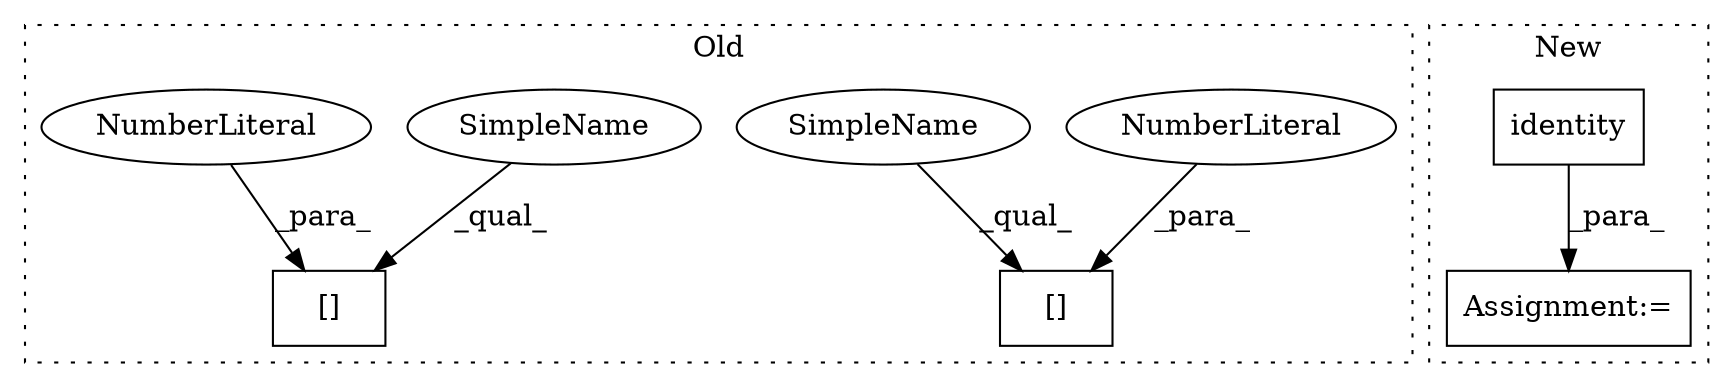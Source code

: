 digraph G {
subgraph cluster0 {
1 [label="[]" a="2" s="9225,9237" l="11,1" shape="box"];
4 [label="NumberLiteral" a="34" s="9236" l="1" shape="ellipse"];
5 [label="[]" a="2" s="9292,9304" l="11,1" shape="box"];
6 [label="NumberLiteral" a="34" s="9303" l="1" shape="ellipse"];
7 [label="SimpleName" a="42" s="9225" l="10" shape="ellipse"];
8 [label="SimpleName" a="42" s="9292" l="10" shape="ellipse"];
label = "Old";
style="dotted";
}
subgraph cluster1 {
2 [label="identity" a="32" s="8382,8399" l="9,1" shape="box"];
3 [label="Assignment:=" a="7" s="8365" l="6" shape="box"];
label = "New";
style="dotted";
}
2 -> 3 [label="_para_"];
4 -> 1 [label="_para_"];
6 -> 5 [label="_para_"];
7 -> 1 [label="_qual_"];
8 -> 5 [label="_qual_"];
}